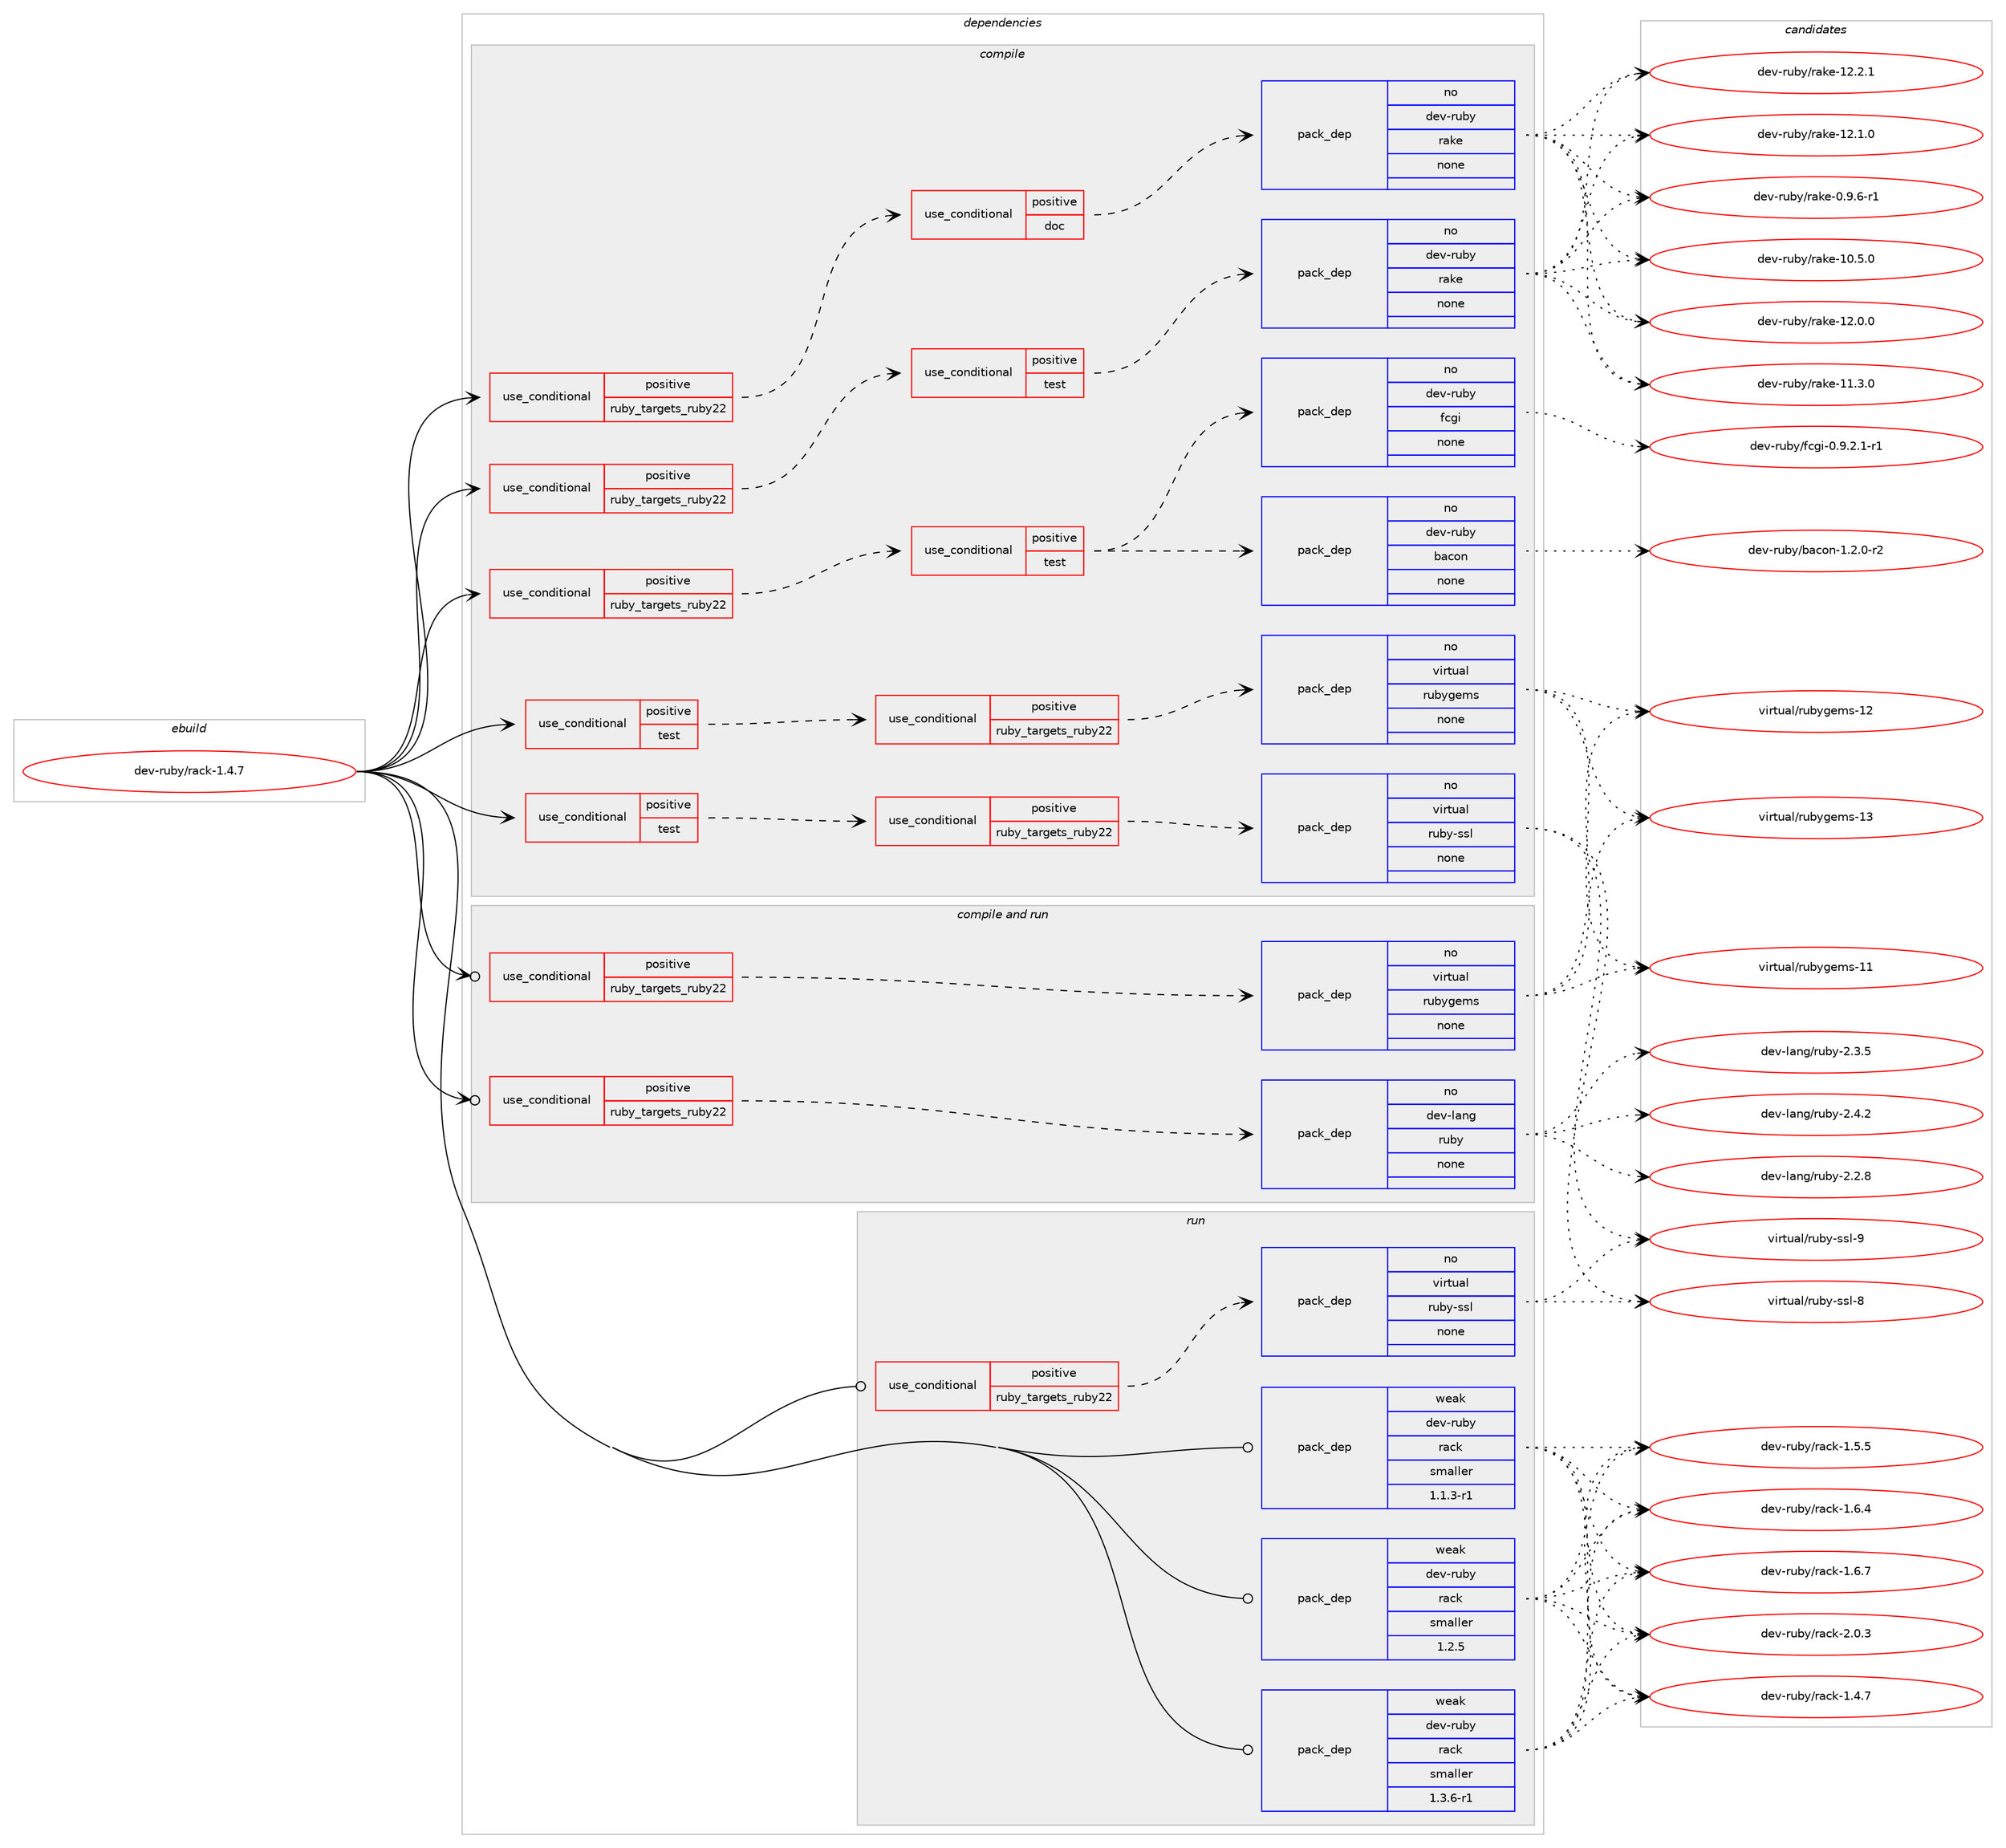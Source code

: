 digraph prolog {

# *************
# Graph options
# *************

newrank=true;
concentrate=true;
compound=true;
graph [rankdir=LR,fontname=Helvetica,fontsize=10,ranksep=1.5];#, ranksep=2.5, nodesep=0.2];
edge  [arrowhead=vee];
node  [fontname=Helvetica,fontsize=10];

# **********
# The ebuild
# **********

subgraph cluster_leftcol {
color=gray;
rank=same;
label=<<i>ebuild</i>>;
id [label="dev-ruby/rack-1.4.7", color=red, width=4, href="../dev-ruby/rack-1.4.7.svg"];
}

# ****************
# The dependencies
# ****************

subgraph cluster_midcol {
color=gray;
label=<<i>dependencies</i>>;
subgraph cluster_compile {
fillcolor="#eeeeee";
style=filled;
label=<<i>compile</i>>;
subgraph cond65934 {
dependency255605 [label=<<TABLE BORDER="0" CELLBORDER="1" CELLSPACING="0" CELLPADDING="4"><TR><TD ROWSPAN="3" CELLPADDING="10">use_conditional</TD></TR><TR><TD>positive</TD></TR><TR><TD>ruby_targets_ruby22</TD></TR></TABLE>>, shape=none, color=red];
subgraph cond65935 {
dependency255606 [label=<<TABLE BORDER="0" CELLBORDER="1" CELLSPACING="0" CELLPADDING="4"><TR><TD ROWSPAN="3" CELLPADDING="10">use_conditional</TD></TR><TR><TD>positive</TD></TR><TR><TD>doc</TD></TR></TABLE>>, shape=none, color=red];
subgraph pack185557 {
dependency255607 [label=<<TABLE BORDER="0" CELLBORDER="1" CELLSPACING="0" CELLPADDING="4" WIDTH="220"><TR><TD ROWSPAN="6" CELLPADDING="30">pack_dep</TD></TR><TR><TD WIDTH="110">no</TD></TR><TR><TD>dev-ruby</TD></TR><TR><TD>rake</TD></TR><TR><TD>none</TD></TR><TR><TD></TD></TR></TABLE>>, shape=none, color=blue];
}
dependency255606:e -> dependency255607:w [weight=20,style="dashed",arrowhead="vee"];
}
dependency255605:e -> dependency255606:w [weight=20,style="dashed",arrowhead="vee"];
}
id:e -> dependency255605:w [weight=20,style="solid",arrowhead="vee"];
subgraph cond65936 {
dependency255608 [label=<<TABLE BORDER="0" CELLBORDER="1" CELLSPACING="0" CELLPADDING="4"><TR><TD ROWSPAN="3" CELLPADDING="10">use_conditional</TD></TR><TR><TD>positive</TD></TR><TR><TD>ruby_targets_ruby22</TD></TR></TABLE>>, shape=none, color=red];
subgraph cond65937 {
dependency255609 [label=<<TABLE BORDER="0" CELLBORDER="1" CELLSPACING="0" CELLPADDING="4"><TR><TD ROWSPAN="3" CELLPADDING="10">use_conditional</TD></TR><TR><TD>positive</TD></TR><TR><TD>test</TD></TR></TABLE>>, shape=none, color=red];
subgraph pack185558 {
dependency255610 [label=<<TABLE BORDER="0" CELLBORDER="1" CELLSPACING="0" CELLPADDING="4" WIDTH="220"><TR><TD ROWSPAN="6" CELLPADDING="30">pack_dep</TD></TR><TR><TD WIDTH="110">no</TD></TR><TR><TD>dev-ruby</TD></TR><TR><TD>bacon</TD></TR><TR><TD>none</TD></TR><TR><TD></TD></TR></TABLE>>, shape=none, color=blue];
}
dependency255609:e -> dependency255610:w [weight=20,style="dashed",arrowhead="vee"];
subgraph pack185559 {
dependency255611 [label=<<TABLE BORDER="0" CELLBORDER="1" CELLSPACING="0" CELLPADDING="4" WIDTH="220"><TR><TD ROWSPAN="6" CELLPADDING="30">pack_dep</TD></TR><TR><TD WIDTH="110">no</TD></TR><TR><TD>dev-ruby</TD></TR><TR><TD>fcgi</TD></TR><TR><TD>none</TD></TR><TR><TD></TD></TR></TABLE>>, shape=none, color=blue];
}
dependency255609:e -> dependency255611:w [weight=20,style="dashed",arrowhead="vee"];
}
dependency255608:e -> dependency255609:w [weight=20,style="dashed",arrowhead="vee"];
}
id:e -> dependency255608:w [weight=20,style="solid",arrowhead="vee"];
subgraph cond65938 {
dependency255612 [label=<<TABLE BORDER="0" CELLBORDER="1" CELLSPACING="0" CELLPADDING="4"><TR><TD ROWSPAN="3" CELLPADDING="10">use_conditional</TD></TR><TR><TD>positive</TD></TR><TR><TD>ruby_targets_ruby22</TD></TR></TABLE>>, shape=none, color=red];
subgraph cond65939 {
dependency255613 [label=<<TABLE BORDER="0" CELLBORDER="1" CELLSPACING="0" CELLPADDING="4"><TR><TD ROWSPAN="3" CELLPADDING="10">use_conditional</TD></TR><TR><TD>positive</TD></TR><TR><TD>test</TD></TR></TABLE>>, shape=none, color=red];
subgraph pack185560 {
dependency255614 [label=<<TABLE BORDER="0" CELLBORDER="1" CELLSPACING="0" CELLPADDING="4" WIDTH="220"><TR><TD ROWSPAN="6" CELLPADDING="30">pack_dep</TD></TR><TR><TD WIDTH="110">no</TD></TR><TR><TD>dev-ruby</TD></TR><TR><TD>rake</TD></TR><TR><TD>none</TD></TR><TR><TD></TD></TR></TABLE>>, shape=none, color=blue];
}
dependency255613:e -> dependency255614:w [weight=20,style="dashed",arrowhead="vee"];
}
dependency255612:e -> dependency255613:w [weight=20,style="dashed",arrowhead="vee"];
}
id:e -> dependency255612:w [weight=20,style="solid",arrowhead="vee"];
subgraph cond65940 {
dependency255615 [label=<<TABLE BORDER="0" CELLBORDER="1" CELLSPACING="0" CELLPADDING="4"><TR><TD ROWSPAN="3" CELLPADDING="10">use_conditional</TD></TR><TR><TD>positive</TD></TR><TR><TD>test</TD></TR></TABLE>>, shape=none, color=red];
subgraph cond65941 {
dependency255616 [label=<<TABLE BORDER="0" CELLBORDER="1" CELLSPACING="0" CELLPADDING="4"><TR><TD ROWSPAN="3" CELLPADDING="10">use_conditional</TD></TR><TR><TD>positive</TD></TR><TR><TD>ruby_targets_ruby22</TD></TR></TABLE>>, shape=none, color=red];
subgraph pack185561 {
dependency255617 [label=<<TABLE BORDER="0" CELLBORDER="1" CELLSPACING="0" CELLPADDING="4" WIDTH="220"><TR><TD ROWSPAN="6" CELLPADDING="30">pack_dep</TD></TR><TR><TD WIDTH="110">no</TD></TR><TR><TD>virtual</TD></TR><TR><TD>ruby-ssl</TD></TR><TR><TD>none</TD></TR><TR><TD></TD></TR></TABLE>>, shape=none, color=blue];
}
dependency255616:e -> dependency255617:w [weight=20,style="dashed",arrowhead="vee"];
}
dependency255615:e -> dependency255616:w [weight=20,style="dashed",arrowhead="vee"];
}
id:e -> dependency255615:w [weight=20,style="solid",arrowhead="vee"];
subgraph cond65942 {
dependency255618 [label=<<TABLE BORDER="0" CELLBORDER="1" CELLSPACING="0" CELLPADDING="4"><TR><TD ROWSPAN="3" CELLPADDING="10">use_conditional</TD></TR><TR><TD>positive</TD></TR><TR><TD>test</TD></TR></TABLE>>, shape=none, color=red];
subgraph cond65943 {
dependency255619 [label=<<TABLE BORDER="0" CELLBORDER="1" CELLSPACING="0" CELLPADDING="4"><TR><TD ROWSPAN="3" CELLPADDING="10">use_conditional</TD></TR><TR><TD>positive</TD></TR><TR><TD>ruby_targets_ruby22</TD></TR></TABLE>>, shape=none, color=red];
subgraph pack185562 {
dependency255620 [label=<<TABLE BORDER="0" CELLBORDER="1" CELLSPACING="0" CELLPADDING="4" WIDTH="220"><TR><TD ROWSPAN="6" CELLPADDING="30">pack_dep</TD></TR><TR><TD WIDTH="110">no</TD></TR><TR><TD>virtual</TD></TR><TR><TD>rubygems</TD></TR><TR><TD>none</TD></TR><TR><TD></TD></TR></TABLE>>, shape=none, color=blue];
}
dependency255619:e -> dependency255620:w [weight=20,style="dashed",arrowhead="vee"];
}
dependency255618:e -> dependency255619:w [weight=20,style="dashed",arrowhead="vee"];
}
id:e -> dependency255618:w [weight=20,style="solid",arrowhead="vee"];
}
subgraph cluster_compileandrun {
fillcolor="#eeeeee";
style=filled;
label=<<i>compile and run</i>>;
subgraph cond65944 {
dependency255621 [label=<<TABLE BORDER="0" CELLBORDER="1" CELLSPACING="0" CELLPADDING="4"><TR><TD ROWSPAN="3" CELLPADDING="10">use_conditional</TD></TR><TR><TD>positive</TD></TR><TR><TD>ruby_targets_ruby22</TD></TR></TABLE>>, shape=none, color=red];
subgraph pack185563 {
dependency255622 [label=<<TABLE BORDER="0" CELLBORDER="1" CELLSPACING="0" CELLPADDING="4" WIDTH="220"><TR><TD ROWSPAN="6" CELLPADDING="30">pack_dep</TD></TR><TR><TD WIDTH="110">no</TD></TR><TR><TD>dev-lang</TD></TR><TR><TD>ruby</TD></TR><TR><TD>none</TD></TR><TR><TD></TD></TR></TABLE>>, shape=none, color=blue];
}
dependency255621:e -> dependency255622:w [weight=20,style="dashed",arrowhead="vee"];
}
id:e -> dependency255621:w [weight=20,style="solid",arrowhead="odotvee"];
subgraph cond65945 {
dependency255623 [label=<<TABLE BORDER="0" CELLBORDER="1" CELLSPACING="0" CELLPADDING="4"><TR><TD ROWSPAN="3" CELLPADDING="10">use_conditional</TD></TR><TR><TD>positive</TD></TR><TR><TD>ruby_targets_ruby22</TD></TR></TABLE>>, shape=none, color=red];
subgraph pack185564 {
dependency255624 [label=<<TABLE BORDER="0" CELLBORDER="1" CELLSPACING="0" CELLPADDING="4" WIDTH="220"><TR><TD ROWSPAN="6" CELLPADDING="30">pack_dep</TD></TR><TR><TD WIDTH="110">no</TD></TR><TR><TD>virtual</TD></TR><TR><TD>rubygems</TD></TR><TR><TD>none</TD></TR><TR><TD></TD></TR></TABLE>>, shape=none, color=blue];
}
dependency255623:e -> dependency255624:w [weight=20,style="dashed",arrowhead="vee"];
}
id:e -> dependency255623:w [weight=20,style="solid",arrowhead="odotvee"];
}
subgraph cluster_run {
fillcolor="#eeeeee";
style=filled;
label=<<i>run</i>>;
subgraph cond65946 {
dependency255625 [label=<<TABLE BORDER="0" CELLBORDER="1" CELLSPACING="0" CELLPADDING="4"><TR><TD ROWSPAN="3" CELLPADDING="10">use_conditional</TD></TR><TR><TD>positive</TD></TR><TR><TD>ruby_targets_ruby22</TD></TR></TABLE>>, shape=none, color=red];
subgraph pack185565 {
dependency255626 [label=<<TABLE BORDER="0" CELLBORDER="1" CELLSPACING="0" CELLPADDING="4" WIDTH="220"><TR><TD ROWSPAN="6" CELLPADDING="30">pack_dep</TD></TR><TR><TD WIDTH="110">no</TD></TR><TR><TD>virtual</TD></TR><TR><TD>ruby-ssl</TD></TR><TR><TD>none</TD></TR><TR><TD></TD></TR></TABLE>>, shape=none, color=blue];
}
dependency255625:e -> dependency255626:w [weight=20,style="dashed",arrowhead="vee"];
}
id:e -> dependency255625:w [weight=20,style="solid",arrowhead="odot"];
subgraph pack185566 {
dependency255627 [label=<<TABLE BORDER="0" CELLBORDER="1" CELLSPACING="0" CELLPADDING="4" WIDTH="220"><TR><TD ROWSPAN="6" CELLPADDING="30">pack_dep</TD></TR><TR><TD WIDTH="110">weak</TD></TR><TR><TD>dev-ruby</TD></TR><TR><TD>rack</TD></TR><TR><TD>smaller</TD></TR><TR><TD>1.1.3-r1</TD></TR></TABLE>>, shape=none, color=blue];
}
id:e -> dependency255627:w [weight=20,style="solid",arrowhead="odot"];
subgraph pack185567 {
dependency255628 [label=<<TABLE BORDER="0" CELLBORDER="1" CELLSPACING="0" CELLPADDING="4" WIDTH="220"><TR><TD ROWSPAN="6" CELLPADDING="30">pack_dep</TD></TR><TR><TD WIDTH="110">weak</TD></TR><TR><TD>dev-ruby</TD></TR><TR><TD>rack</TD></TR><TR><TD>smaller</TD></TR><TR><TD>1.2.5</TD></TR></TABLE>>, shape=none, color=blue];
}
id:e -> dependency255628:w [weight=20,style="solid",arrowhead="odot"];
subgraph pack185568 {
dependency255629 [label=<<TABLE BORDER="0" CELLBORDER="1" CELLSPACING="0" CELLPADDING="4" WIDTH="220"><TR><TD ROWSPAN="6" CELLPADDING="30">pack_dep</TD></TR><TR><TD WIDTH="110">weak</TD></TR><TR><TD>dev-ruby</TD></TR><TR><TD>rack</TD></TR><TR><TD>smaller</TD></TR><TR><TD>1.3.6-r1</TD></TR></TABLE>>, shape=none, color=blue];
}
id:e -> dependency255629:w [weight=20,style="solid",arrowhead="odot"];
}
}

# **************
# The candidates
# **************

subgraph cluster_choices {
rank=same;
color=gray;
label=<<i>candidates</i>>;

subgraph choice185557 {
color=black;
nodesep=1;
choice100101118451141179812147114971071014548465746544511449 [label="dev-ruby/rake-0.9.6-r1", color=red, width=4,href="../dev-ruby/rake-0.9.6-r1.svg"];
choice1001011184511411798121471149710710145494846534648 [label="dev-ruby/rake-10.5.0", color=red, width=4,href="../dev-ruby/rake-10.5.0.svg"];
choice1001011184511411798121471149710710145494946514648 [label="dev-ruby/rake-11.3.0", color=red, width=4,href="../dev-ruby/rake-11.3.0.svg"];
choice1001011184511411798121471149710710145495046484648 [label="dev-ruby/rake-12.0.0", color=red, width=4,href="../dev-ruby/rake-12.0.0.svg"];
choice1001011184511411798121471149710710145495046494648 [label="dev-ruby/rake-12.1.0", color=red, width=4,href="../dev-ruby/rake-12.1.0.svg"];
choice1001011184511411798121471149710710145495046504649 [label="dev-ruby/rake-12.2.1", color=red, width=4,href="../dev-ruby/rake-12.2.1.svg"];
dependency255607:e -> choice100101118451141179812147114971071014548465746544511449:w [style=dotted,weight="100"];
dependency255607:e -> choice1001011184511411798121471149710710145494846534648:w [style=dotted,weight="100"];
dependency255607:e -> choice1001011184511411798121471149710710145494946514648:w [style=dotted,weight="100"];
dependency255607:e -> choice1001011184511411798121471149710710145495046484648:w [style=dotted,weight="100"];
dependency255607:e -> choice1001011184511411798121471149710710145495046494648:w [style=dotted,weight="100"];
dependency255607:e -> choice1001011184511411798121471149710710145495046504649:w [style=dotted,weight="100"];
}
subgraph choice185558 {
color=black;
nodesep=1;
choice1001011184511411798121479897991111104549465046484511450 [label="dev-ruby/bacon-1.2.0-r2", color=red, width=4,href="../dev-ruby/bacon-1.2.0-r2.svg"];
dependency255610:e -> choice1001011184511411798121479897991111104549465046484511450:w [style=dotted,weight="100"];
}
subgraph choice185559 {
color=black;
nodesep=1;
choice1001011184511411798121471029910310545484657465046494511449 [label="dev-ruby/fcgi-0.9.2.1-r1", color=red, width=4,href="../dev-ruby/fcgi-0.9.2.1-r1.svg"];
dependency255611:e -> choice1001011184511411798121471029910310545484657465046494511449:w [style=dotted,weight="100"];
}
subgraph choice185560 {
color=black;
nodesep=1;
choice100101118451141179812147114971071014548465746544511449 [label="dev-ruby/rake-0.9.6-r1", color=red, width=4,href="../dev-ruby/rake-0.9.6-r1.svg"];
choice1001011184511411798121471149710710145494846534648 [label="dev-ruby/rake-10.5.0", color=red, width=4,href="../dev-ruby/rake-10.5.0.svg"];
choice1001011184511411798121471149710710145494946514648 [label="dev-ruby/rake-11.3.0", color=red, width=4,href="../dev-ruby/rake-11.3.0.svg"];
choice1001011184511411798121471149710710145495046484648 [label="dev-ruby/rake-12.0.0", color=red, width=4,href="../dev-ruby/rake-12.0.0.svg"];
choice1001011184511411798121471149710710145495046494648 [label="dev-ruby/rake-12.1.0", color=red, width=4,href="../dev-ruby/rake-12.1.0.svg"];
choice1001011184511411798121471149710710145495046504649 [label="dev-ruby/rake-12.2.1", color=red, width=4,href="../dev-ruby/rake-12.2.1.svg"];
dependency255614:e -> choice100101118451141179812147114971071014548465746544511449:w [style=dotted,weight="100"];
dependency255614:e -> choice1001011184511411798121471149710710145494846534648:w [style=dotted,weight="100"];
dependency255614:e -> choice1001011184511411798121471149710710145494946514648:w [style=dotted,weight="100"];
dependency255614:e -> choice1001011184511411798121471149710710145495046484648:w [style=dotted,weight="100"];
dependency255614:e -> choice1001011184511411798121471149710710145495046494648:w [style=dotted,weight="100"];
dependency255614:e -> choice1001011184511411798121471149710710145495046504649:w [style=dotted,weight="100"];
}
subgraph choice185561 {
color=black;
nodesep=1;
choice118105114116117971084711411798121451151151084556 [label="virtual/ruby-ssl-8", color=red, width=4,href="../virtual/ruby-ssl-8.svg"];
choice118105114116117971084711411798121451151151084557 [label="virtual/ruby-ssl-9", color=red, width=4,href="../virtual/ruby-ssl-9.svg"];
dependency255617:e -> choice118105114116117971084711411798121451151151084556:w [style=dotted,weight="100"];
dependency255617:e -> choice118105114116117971084711411798121451151151084557:w [style=dotted,weight="100"];
}
subgraph choice185562 {
color=black;
nodesep=1;
choice118105114116117971084711411798121103101109115454949 [label="virtual/rubygems-11", color=red, width=4,href="../virtual/rubygems-11.svg"];
choice118105114116117971084711411798121103101109115454950 [label="virtual/rubygems-12", color=red, width=4,href="../virtual/rubygems-12.svg"];
choice118105114116117971084711411798121103101109115454951 [label="virtual/rubygems-13", color=red, width=4,href="../virtual/rubygems-13.svg"];
dependency255620:e -> choice118105114116117971084711411798121103101109115454949:w [style=dotted,weight="100"];
dependency255620:e -> choice118105114116117971084711411798121103101109115454950:w [style=dotted,weight="100"];
dependency255620:e -> choice118105114116117971084711411798121103101109115454951:w [style=dotted,weight="100"];
}
subgraph choice185563 {
color=black;
nodesep=1;
choice10010111845108971101034711411798121455046504656 [label="dev-lang/ruby-2.2.8", color=red, width=4,href="../dev-lang/ruby-2.2.8.svg"];
choice10010111845108971101034711411798121455046514653 [label="dev-lang/ruby-2.3.5", color=red, width=4,href="../dev-lang/ruby-2.3.5.svg"];
choice10010111845108971101034711411798121455046524650 [label="dev-lang/ruby-2.4.2", color=red, width=4,href="../dev-lang/ruby-2.4.2.svg"];
dependency255622:e -> choice10010111845108971101034711411798121455046504656:w [style=dotted,weight="100"];
dependency255622:e -> choice10010111845108971101034711411798121455046514653:w [style=dotted,weight="100"];
dependency255622:e -> choice10010111845108971101034711411798121455046524650:w [style=dotted,weight="100"];
}
subgraph choice185564 {
color=black;
nodesep=1;
choice118105114116117971084711411798121103101109115454949 [label="virtual/rubygems-11", color=red, width=4,href="../virtual/rubygems-11.svg"];
choice118105114116117971084711411798121103101109115454950 [label="virtual/rubygems-12", color=red, width=4,href="../virtual/rubygems-12.svg"];
choice118105114116117971084711411798121103101109115454951 [label="virtual/rubygems-13", color=red, width=4,href="../virtual/rubygems-13.svg"];
dependency255624:e -> choice118105114116117971084711411798121103101109115454949:w [style=dotted,weight="100"];
dependency255624:e -> choice118105114116117971084711411798121103101109115454950:w [style=dotted,weight="100"];
dependency255624:e -> choice118105114116117971084711411798121103101109115454951:w [style=dotted,weight="100"];
}
subgraph choice185565 {
color=black;
nodesep=1;
choice118105114116117971084711411798121451151151084556 [label="virtual/ruby-ssl-8", color=red, width=4,href="../virtual/ruby-ssl-8.svg"];
choice118105114116117971084711411798121451151151084557 [label="virtual/ruby-ssl-9", color=red, width=4,href="../virtual/ruby-ssl-9.svg"];
dependency255626:e -> choice118105114116117971084711411798121451151151084556:w [style=dotted,weight="100"];
dependency255626:e -> choice118105114116117971084711411798121451151151084557:w [style=dotted,weight="100"];
}
subgraph choice185566 {
color=black;
nodesep=1;
choice1001011184511411798121471149799107454946524655 [label="dev-ruby/rack-1.4.7", color=red, width=4,href="../dev-ruby/rack-1.4.7.svg"];
choice1001011184511411798121471149799107454946534653 [label="dev-ruby/rack-1.5.5", color=red, width=4,href="../dev-ruby/rack-1.5.5.svg"];
choice1001011184511411798121471149799107454946544652 [label="dev-ruby/rack-1.6.4", color=red, width=4,href="../dev-ruby/rack-1.6.4.svg"];
choice1001011184511411798121471149799107454946544655 [label="dev-ruby/rack-1.6.7", color=red, width=4,href="../dev-ruby/rack-1.6.7.svg"];
choice1001011184511411798121471149799107455046484651 [label="dev-ruby/rack-2.0.3", color=red, width=4,href="../dev-ruby/rack-2.0.3.svg"];
dependency255627:e -> choice1001011184511411798121471149799107454946524655:w [style=dotted,weight="100"];
dependency255627:e -> choice1001011184511411798121471149799107454946534653:w [style=dotted,weight="100"];
dependency255627:e -> choice1001011184511411798121471149799107454946544652:w [style=dotted,weight="100"];
dependency255627:e -> choice1001011184511411798121471149799107454946544655:w [style=dotted,weight="100"];
dependency255627:e -> choice1001011184511411798121471149799107455046484651:w [style=dotted,weight="100"];
}
subgraph choice185567 {
color=black;
nodesep=1;
choice1001011184511411798121471149799107454946524655 [label="dev-ruby/rack-1.4.7", color=red, width=4,href="../dev-ruby/rack-1.4.7.svg"];
choice1001011184511411798121471149799107454946534653 [label="dev-ruby/rack-1.5.5", color=red, width=4,href="../dev-ruby/rack-1.5.5.svg"];
choice1001011184511411798121471149799107454946544652 [label="dev-ruby/rack-1.6.4", color=red, width=4,href="../dev-ruby/rack-1.6.4.svg"];
choice1001011184511411798121471149799107454946544655 [label="dev-ruby/rack-1.6.7", color=red, width=4,href="../dev-ruby/rack-1.6.7.svg"];
choice1001011184511411798121471149799107455046484651 [label="dev-ruby/rack-2.0.3", color=red, width=4,href="../dev-ruby/rack-2.0.3.svg"];
dependency255628:e -> choice1001011184511411798121471149799107454946524655:w [style=dotted,weight="100"];
dependency255628:e -> choice1001011184511411798121471149799107454946534653:w [style=dotted,weight="100"];
dependency255628:e -> choice1001011184511411798121471149799107454946544652:w [style=dotted,weight="100"];
dependency255628:e -> choice1001011184511411798121471149799107454946544655:w [style=dotted,weight="100"];
dependency255628:e -> choice1001011184511411798121471149799107455046484651:w [style=dotted,weight="100"];
}
subgraph choice185568 {
color=black;
nodesep=1;
choice1001011184511411798121471149799107454946524655 [label="dev-ruby/rack-1.4.7", color=red, width=4,href="../dev-ruby/rack-1.4.7.svg"];
choice1001011184511411798121471149799107454946534653 [label="dev-ruby/rack-1.5.5", color=red, width=4,href="../dev-ruby/rack-1.5.5.svg"];
choice1001011184511411798121471149799107454946544652 [label="dev-ruby/rack-1.6.4", color=red, width=4,href="../dev-ruby/rack-1.6.4.svg"];
choice1001011184511411798121471149799107454946544655 [label="dev-ruby/rack-1.6.7", color=red, width=4,href="../dev-ruby/rack-1.6.7.svg"];
choice1001011184511411798121471149799107455046484651 [label="dev-ruby/rack-2.0.3", color=red, width=4,href="../dev-ruby/rack-2.0.3.svg"];
dependency255629:e -> choice1001011184511411798121471149799107454946524655:w [style=dotted,weight="100"];
dependency255629:e -> choice1001011184511411798121471149799107454946534653:w [style=dotted,weight="100"];
dependency255629:e -> choice1001011184511411798121471149799107454946544652:w [style=dotted,weight="100"];
dependency255629:e -> choice1001011184511411798121471149799107454946544655:w [style=dotted,weight="100"];
dependency255629:e -> choice1001011184511411798121471149799107455046484651:w [style=dotted,weight="100"];
}
}

}
